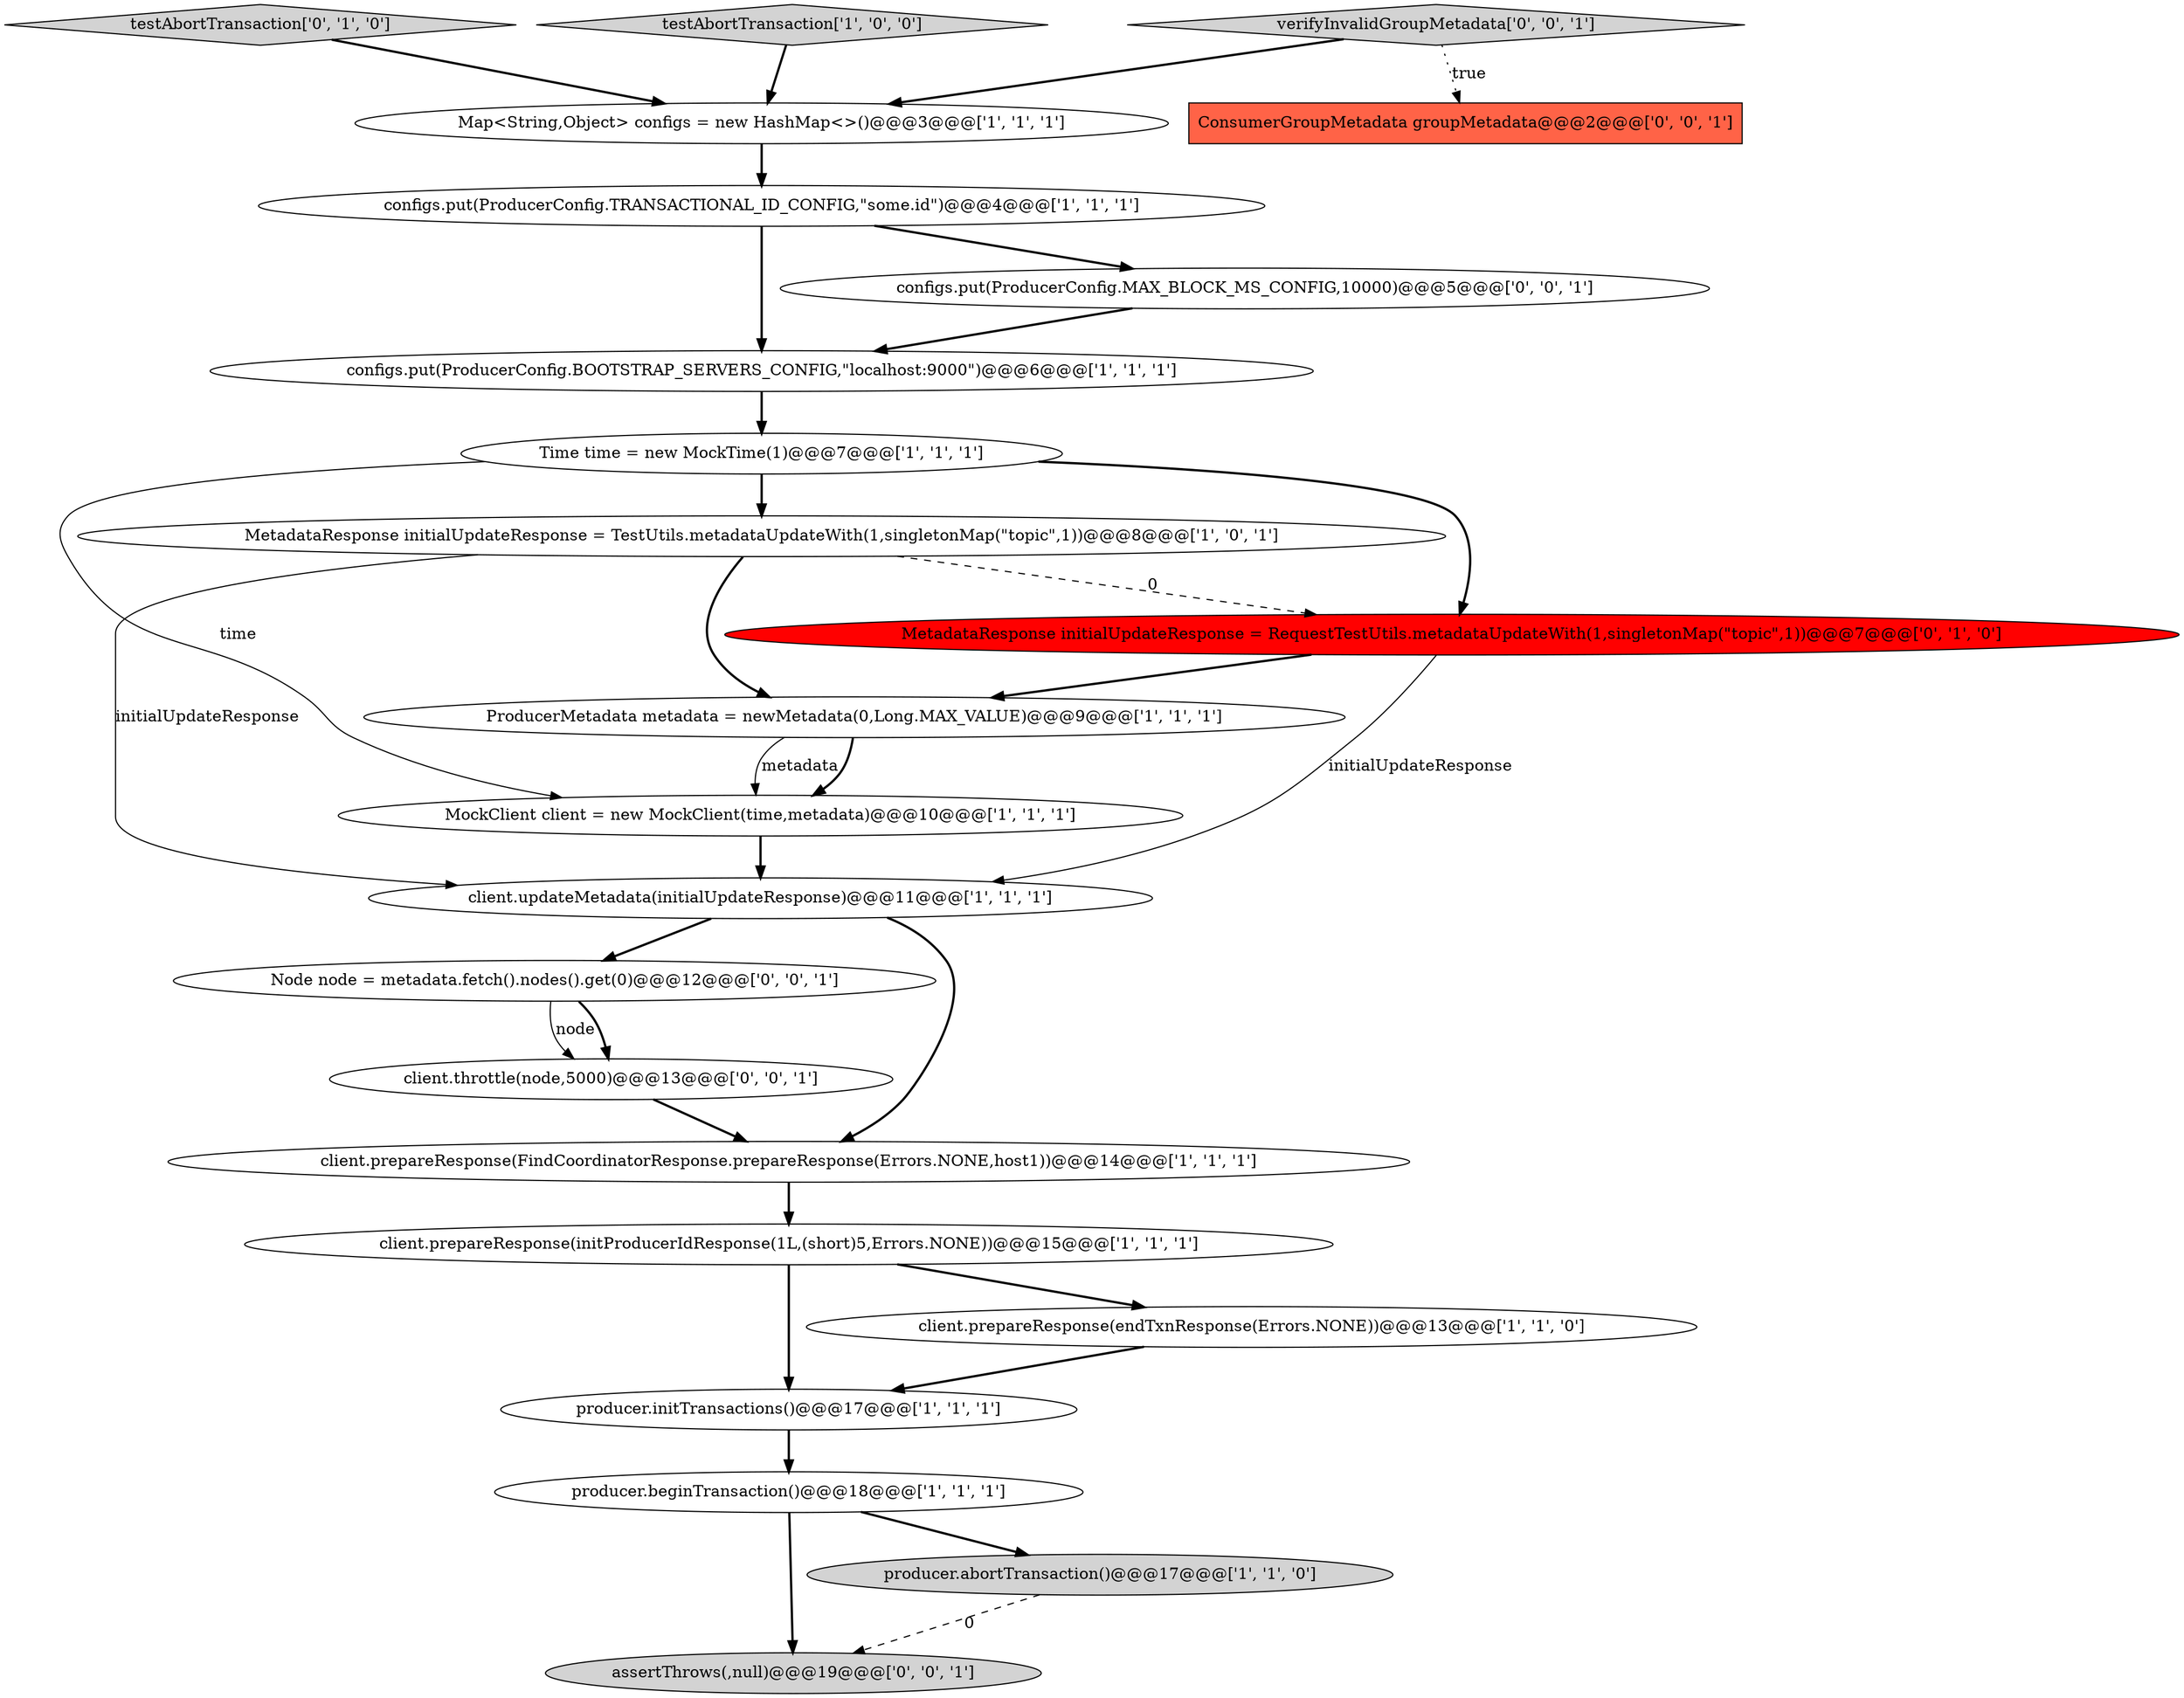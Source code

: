 digraph {
9 [style = filled, label = "client.prepareResponse(initProducerIdResponse(1L,(short)5,Errors.NONE))@@@15@@@['1', '1', '1']", fillcolor = white, shape = ellipse image = "AAA0AAABBB1BBB"];
10 [style = filled, label = "testAbortTransaction['1', '0', '0']", fillcolor = lightgray, shape = diamond image = "AAA0AAABBB1BBB"];
19 [style = filled, label = "Node node = metadata.fetch().nodes().get(0)@@@12@@@['0', '0', '1']", fillcolor = white, shape = ellipse image = "AAA0AAABBB3BBB"];
21 [style = filled, label = "client.throttle(node,5000)@@@13@@@['0', '0', '1']", fillcolor = white, shape = ellipse image = "AAA0AAABBB3BBB"];
0 [style = filled, label = "MetadataResponse initialUpdateResponse = TestUtils.metadataUpdateWith(1,singletonMap(\"topic\",1))@@@8@@@['1', '0', '1']", fillcolor = white, shape = ellipse image = "AAA0AAABBB1BBB"];
22 [style = filled, label = "assertThrows(,null)@@@19@@@['0', '0', '1']", fillcolor = lightgray, shape = ellipse image = "AAA0AAABBB3BBB"];
4 [style = filled, label = "configs.put(ProducerConfig.BOOTSTRAP_SERVERS_CONFIG,\"localhost:9000\")@@@6@@@['1', '1', '1']", fillcolor = white, shape = ellipse image = "AAA0AAABBB1BBB"];
16 [style = filled, label = "MetadataResponse initialUpdateResponse = RequestTestUtils.metadataUpdateWith(1,singletonMap(\"topic\",1))@@@7@@@['0', '1', '0']", fillcolor = red, shape = ellipse image = "AAA1AAABBB2BBB"];
15 [style = filled, label = "testAbortTransaction['0', '1', '0']", fillcolor = lightgray, shape = diamond image = "AAA0AAABBB2BBB"];
5 [style = filled, label = "producer.beginTransaction()@@@18@@@['1', '1', '1']", fillcolor = white, shape = ellipse image = "AAA0AAABBB1BBB"];
17 [style = filled, label = "verifyInvalidGroupMetadata['0', '0', '1']", fillcolor = lightgray, shape = diamond image = "AAA0AAABBB3BBB"];
7 [style = filled, label = "MockClient client = new MockClient(time,metadata)@@@10@@@['1', '1', '1']", fillcolor = white, shape = ellipse image = "AAA0AAABBB1BBB"];
14 [style = filled, label = "client.updateMetadata(initialUpdateResponse)@@@11@@@['1', '1', '1']", fillcolor = white, shape = ellipse image = "AAA0AAABBB1BBB"];
2 [style = filled, label = "Map<String,Object> configs = new HashMap<>()@@@3@@@['1', '1', '1']", fillcolor = white, shape = ellipse image = "AAA0AAABBB1BBB"];
13 [style = filled, label = "client.prepareResponse(FindCoordinatorResponse.prepareResponse(Errors.NONE,host1))@@@14@@@['1', '1', '1']", fillcolor = white, shape = ellipse image = "AAA0AAABBB1BBB"];
8 [style = filled, label = "configs.put(ProducerConfig.TRANSACTIONAL_ID_CONFIG,\"some.id\")@@@4@@@['1', '1', '1']", fillcolor = white, shape = ellipse image = "AAA0AAABBB1BBB"];
20 [style = filled, label = "configs.put(ProducerConfig.MAX_BLOCK_MS_CONFIG,10000)@@@5@@@['0', '0', '1']", fillcolor = white, shape = ellipse image = "AAA0AAABBB3BBB"];
1 [style = filled, label = "ProducerMetadata metadata = newMetadata(0,Long.MAX_VALUE)@@@9@@@['1', '1', '1']", fillcolor = white, shape = ellipse image = "AAA0AAABBB1BBB"];
18 [style = filled, label = "ConsumerGroupMetadata groupMetadata@@@2@@@['0', '0', '1']", fillcolor = tomato, shape = box image = "AAA0AAABBB3BBB"];
6 [style = filled, label = "producer.abortTransaction()@@@17@@@['1', '1', '0']", fillcolor = lightgray, shape = ellipse image = "AAA0AAABBB1BBB"];
3 [style = filled, label = "producer.initTransactions()@@@17@@@['1', '1', '1']", fillcolor = white, shape = ellipse image = "AAA0AAABBB1BBB"];
12 [style = filled, label = "Time time = new MockTime(1)@@@7@@@['1', '1', '1']", fillcolor = white, shape = ellipse image = "AAA0AAABBB1BBB"];
11 [style = filled, label = "client.prepareResponse(endTxnResponse(Errors.NONE))@@@13@@@['1', '1', '0']", fillcolor = white, shape = ellipse image = "AAA0AAABBB1BBB"];
15->2 [style = bold, label=""];
9->11 [style = bold, label=""];
16->14 [style = solid, label="initialUpdateResponse"];
17->18 [style = dotted, label="true"];
0->16 [style = dashed, label="0"];
14->19 [style = bold, label=""];
0->14 [style = solid, label="initialUpdateResponse"];
12->16 [style = bold, label=""];
1->7 [style = solid, label="metadata"];
12->0 [style = bold, label=""];
1->7 [style = bold, label=""];
6->22 [style = dashed, label="0"];
20->4 [style = bold, label=""];
7->14 [style = bold, label=""];
3->5 [style = bold, label=""];
8->20 [style = bold, label=""];
5->6 [style = bold, label=""];
17->2 [style = bold, label=""];
12->7 [style = solid, label="time"];
16->1 [style = bold, label=""];
11->3 [style = bold, label=""];
0->1 [style = bold, label=""];
19->21 [style = solid, label="node"];
4->12 [style = bold, label=""];
9->3 [style = bold, label=""];
10->2 [style = bold, label=""];
13->9 [style = bold, label=""];
8->4 [style = bold, label=""];
14->13 [style = bold, label=""];
5->22 [style = bold, label=""];
2->8 [style = bold, label=""];
21->13 [style = bold, label=""];
19->21 [style = bold, label=""];
}
